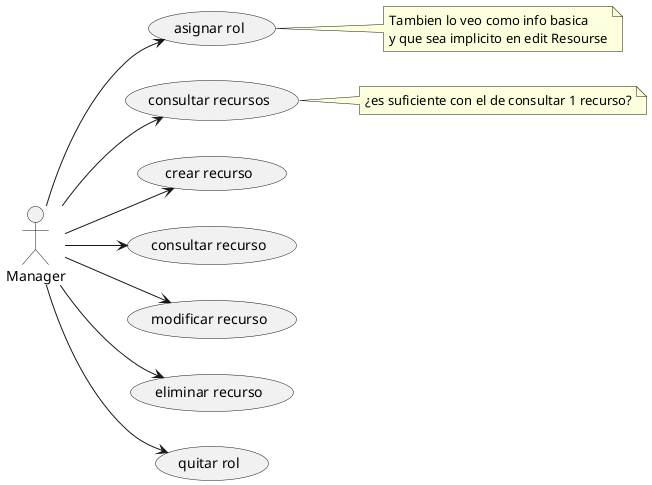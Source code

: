 @startuml
left to right direction

(asignar rol) as (addRole)
(consultar recursos) as (readResources)

:Manager: --> (crear recurso)
:Manager: --> (consultar recurso)
:Manager: --> (readResources)
:Manager: --> (modificar recurso)
:Manager: --> (eliminar recurso)
:Manager: --> (quitar rol)
:Manager: --> (addRole)

note right of (addRole)
    Tambien lo veo como info basica
    y que sea implicito en edit Resourse
end note

note right of (readResources)
    ¿es suficiente con el de consultar 1 recurso?
end note
@enduml
